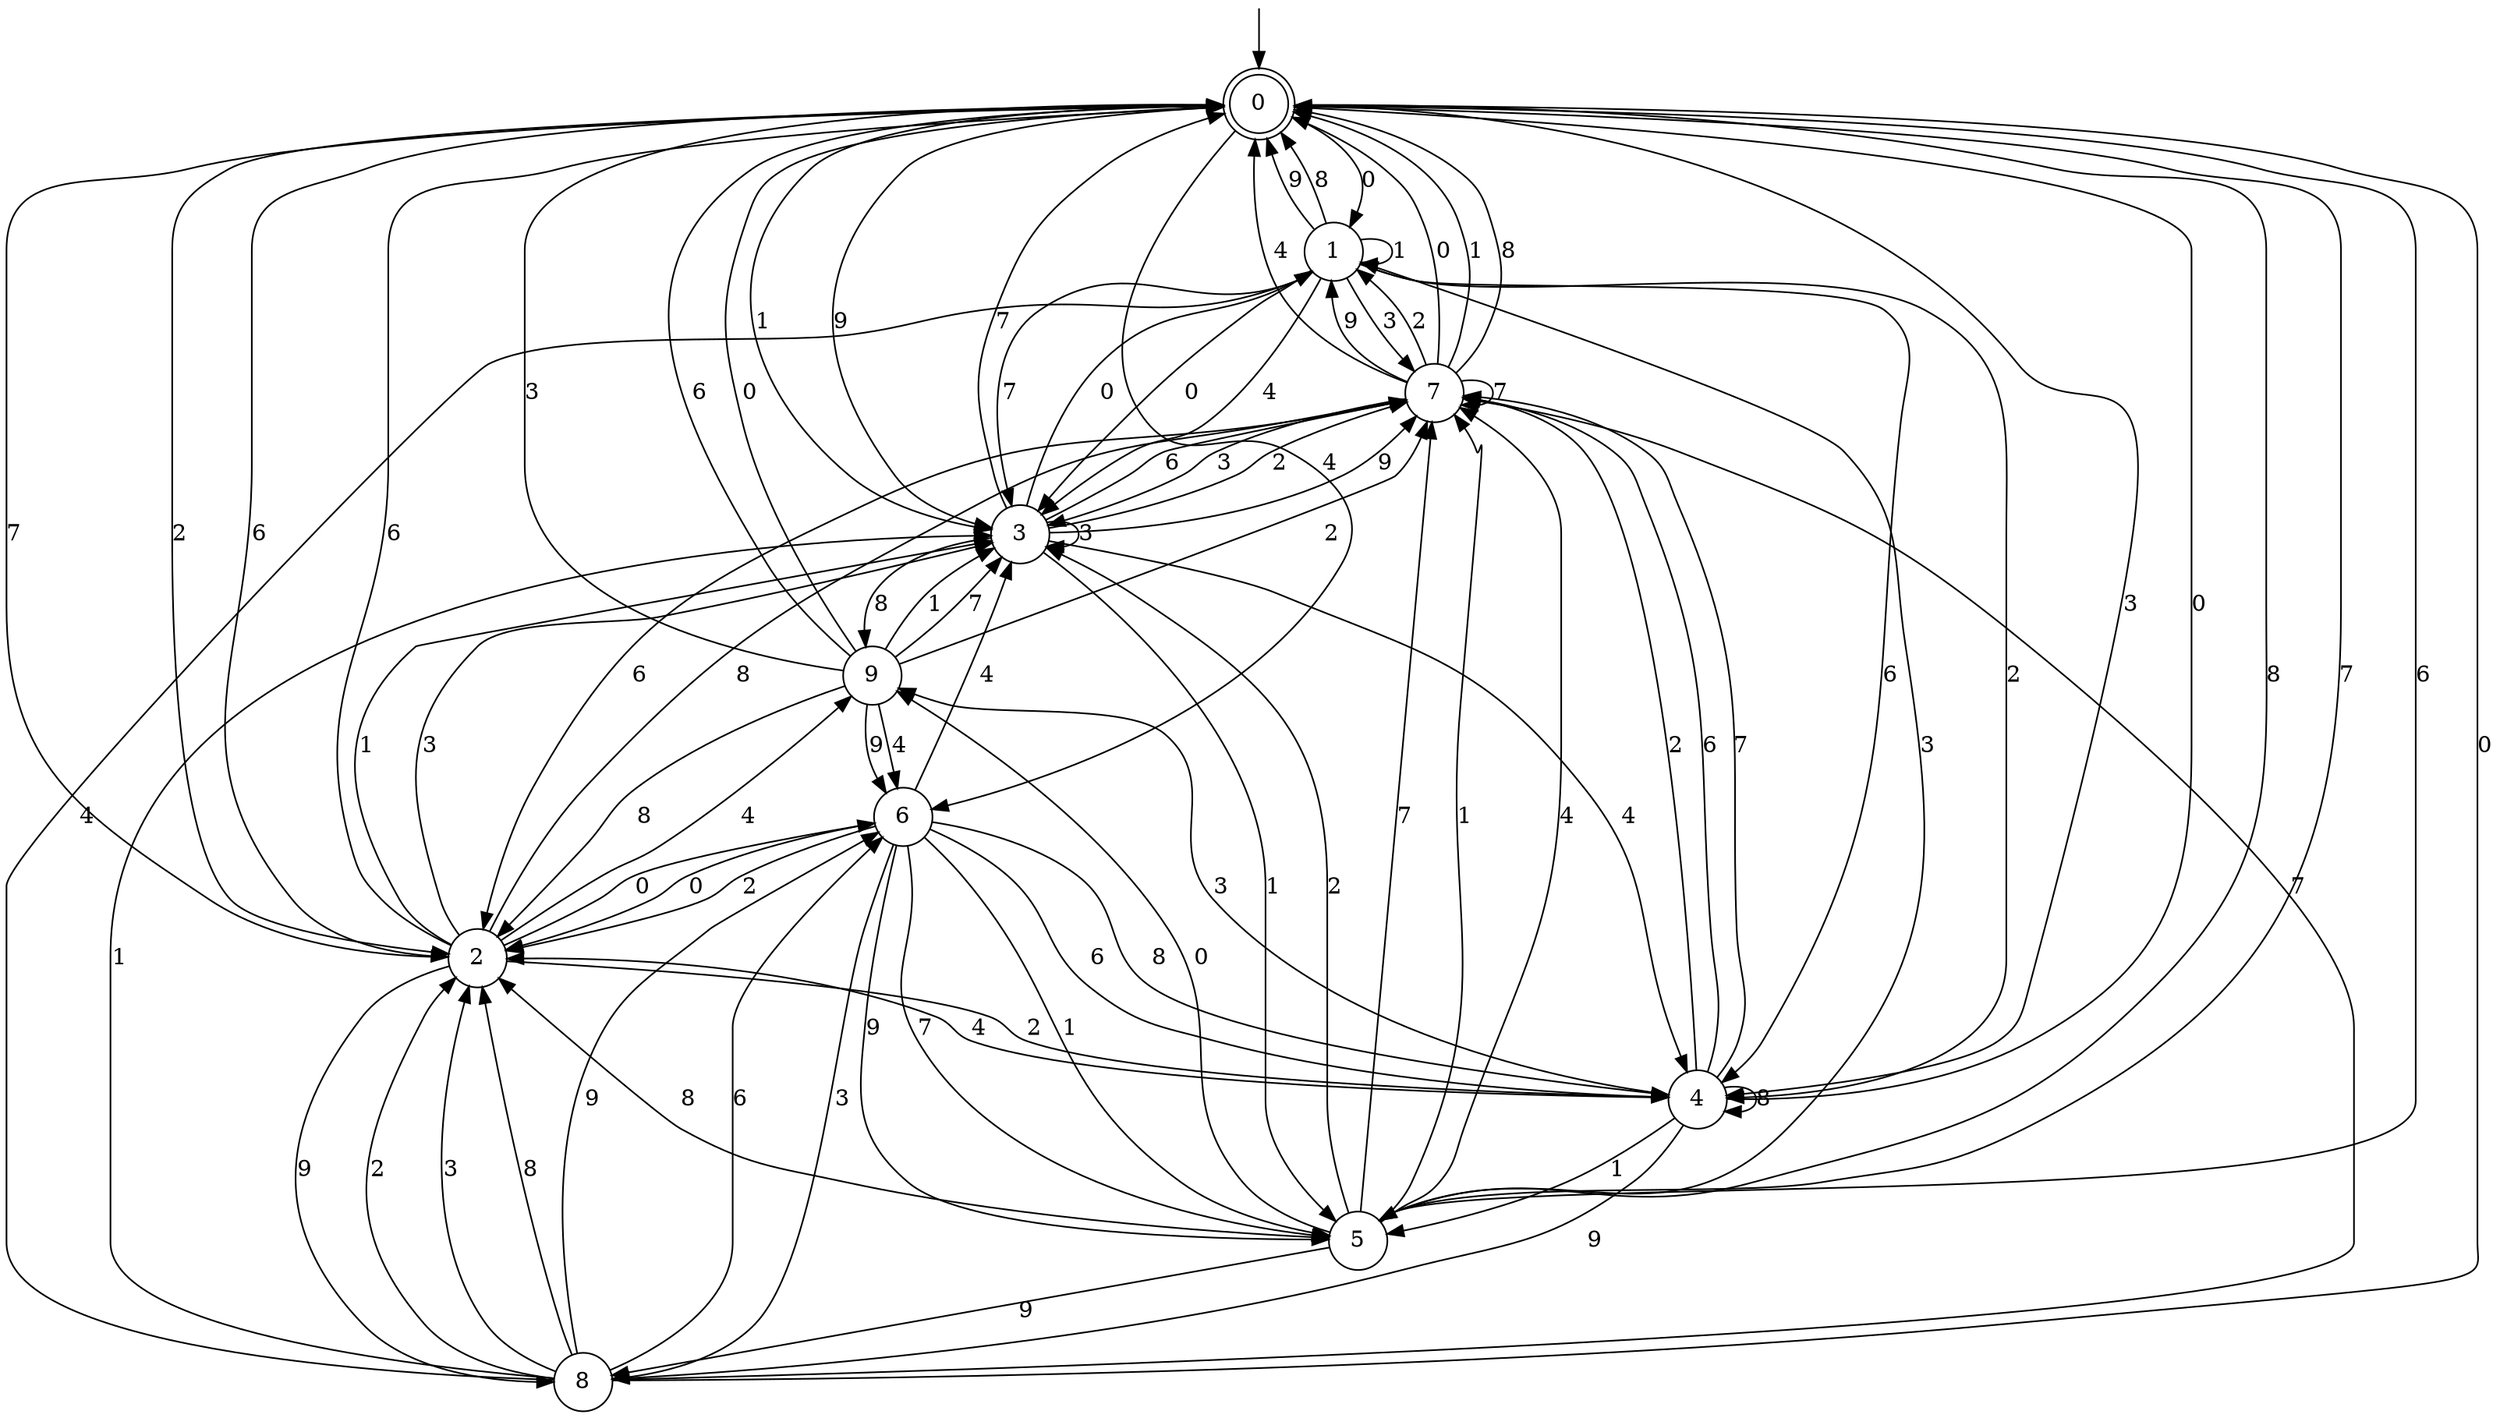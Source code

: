 digraph g {

	s0 [shape="doublecircle" label="0"];
	s1 [shape="circle" label="1"];
	s2 [shape="circle" label="2"];
	s3 [shape="circle" label="3"];
	s4 [shape="circle" label="4"];
	s5 [shape="circle" label="5"];
	s6 [shape="circle" label="6"];
	s7 [shape="circle" label="7"];
	s8 [shape="circle" label="8"];
	s9 [shape="circle" label="9"];
	s0 -> s1 [label="0"];
	s0 -> s2 [label="2"];
	s0 -> s3 [label="1"];
	s0 -> s4 [label="3"];
	s0 -> s3 [label="9"];
	s0 -> s5 [label="8"];
	s0 -> s2 [label="6"];
	s0 -> s6 [label="4"];
	s0 -> s5 [label="7"];
	s1 -> s3 [label="0"];
	s1 -> s4 [label="2"];
	s1 -> s1 [label="1"];
	s1 -> s7 [label="3"];
	s1 -> s0 [label="9"];
	s1 -> s0 [label="8"];
	s1 -> s4 [label="6"];
	s1 -> s3 [label="4"];
	s1 -> s3 [label="7"];
	s2 -> s6 [label="0"];
	s2 -> s4 [label="2"];
	s2 -> s3 [label="1"];
	s2 -> s3 [label="3"];
	s2 -> s8 [label="9"];
	s2 -> s7 [label="8"];
	s2 -> s0 [label="6"];
	s2 -> s9 [label="4"];
	s2 -> s0 [label="7"];
	s3 -> s1 [label="0"];
	s3 -> s7 [label="2"];
	s3 -> s5 [label="1"];
	s3 -> s3 [label="3"];
	s3 -> s7 [label="9"];
	s3 -> s9 [label="8"];
	s3 -> s7 [label="6"];
	s3 -> s4 [label="4"];
	s3 -> s0 [label="7"];
	s4 -> s0 [label="0"];
	s4 -> s7 [label="2"];
	s4 -> s5 [label="1"];
	s4 -> s9 [label="3"];
	s4 -> s8 [label="9"];
	s4 -> s4 [label="8"];
	s4 -> s7 [label="6"];
	s4 -> s2 [label="4"];
	s4 -> s7 [label="7"];
	s5 -> s9 [label="0"];
	s5 -> s3 [label="2"];
	s5 -> s7 [label="1"];
	s5 -> s1 [label="3"];
	s5 -> s8 [label="9"];
	s5 -> s2 [label="8"];
	s5 -> s0 [label="6"];
	s5 -> s7 [label="4"];
	s5 -> s7 [label="7"];
	s6 -> s2 [label="0"];
	s6 -> s2 [label="2"];
	s6 -> s5 [label="1"];
	s6 -> s8 [label="3"];
	s6 -> s5 [label="9"];
	s6 -> s4 [label="8"];
	s6 -> s4 [label="6"];
	s6 -> s3 [label="4"];
	s6 -> s5 [label="7"];
	s7 -> s0 [label="0"];
	s7 -> s1 [label="2"];
	s7 -> s0 [label="1"];
	s7 -> s3 [label="3"];
	s7 -> s1 [label="9"];
	s7 -> s0 [label="8"];
	s7 -> s2 [label="6"];
	s7 -> s0 [label="4"];
	s7 -> s7 [label="7"];
	s8 -> s0 [label="0"];
	s8 -> s2 [label="2"];
	s8 -> s3 [label="1"];
	s8 -> s2 [label="3"];
	s8 -> s6 [label="9"];
	s8 -> s2 [label="8"];
	s8 -> s6 [label="6"];
	s8 -> s1 [label="4"];
	s8 -> s7 [label="7"];
	s9 -> s0 [label="0"];
	s9 -> s7 [label="2"];
	s9 -> s3 [label="1"];
	s9 -> s0 [label="3"];
	s9 -> s6 [label="9"];
	s9 -> s2 [label="8"];
	s9 -> s0 [label="6"];
	s9 -> s6 [label="4"];
	s9 -> s3 [label="7"];

__start0 [label="" shape="none" width="0" height="0"];
__start0 -> s0;

}
